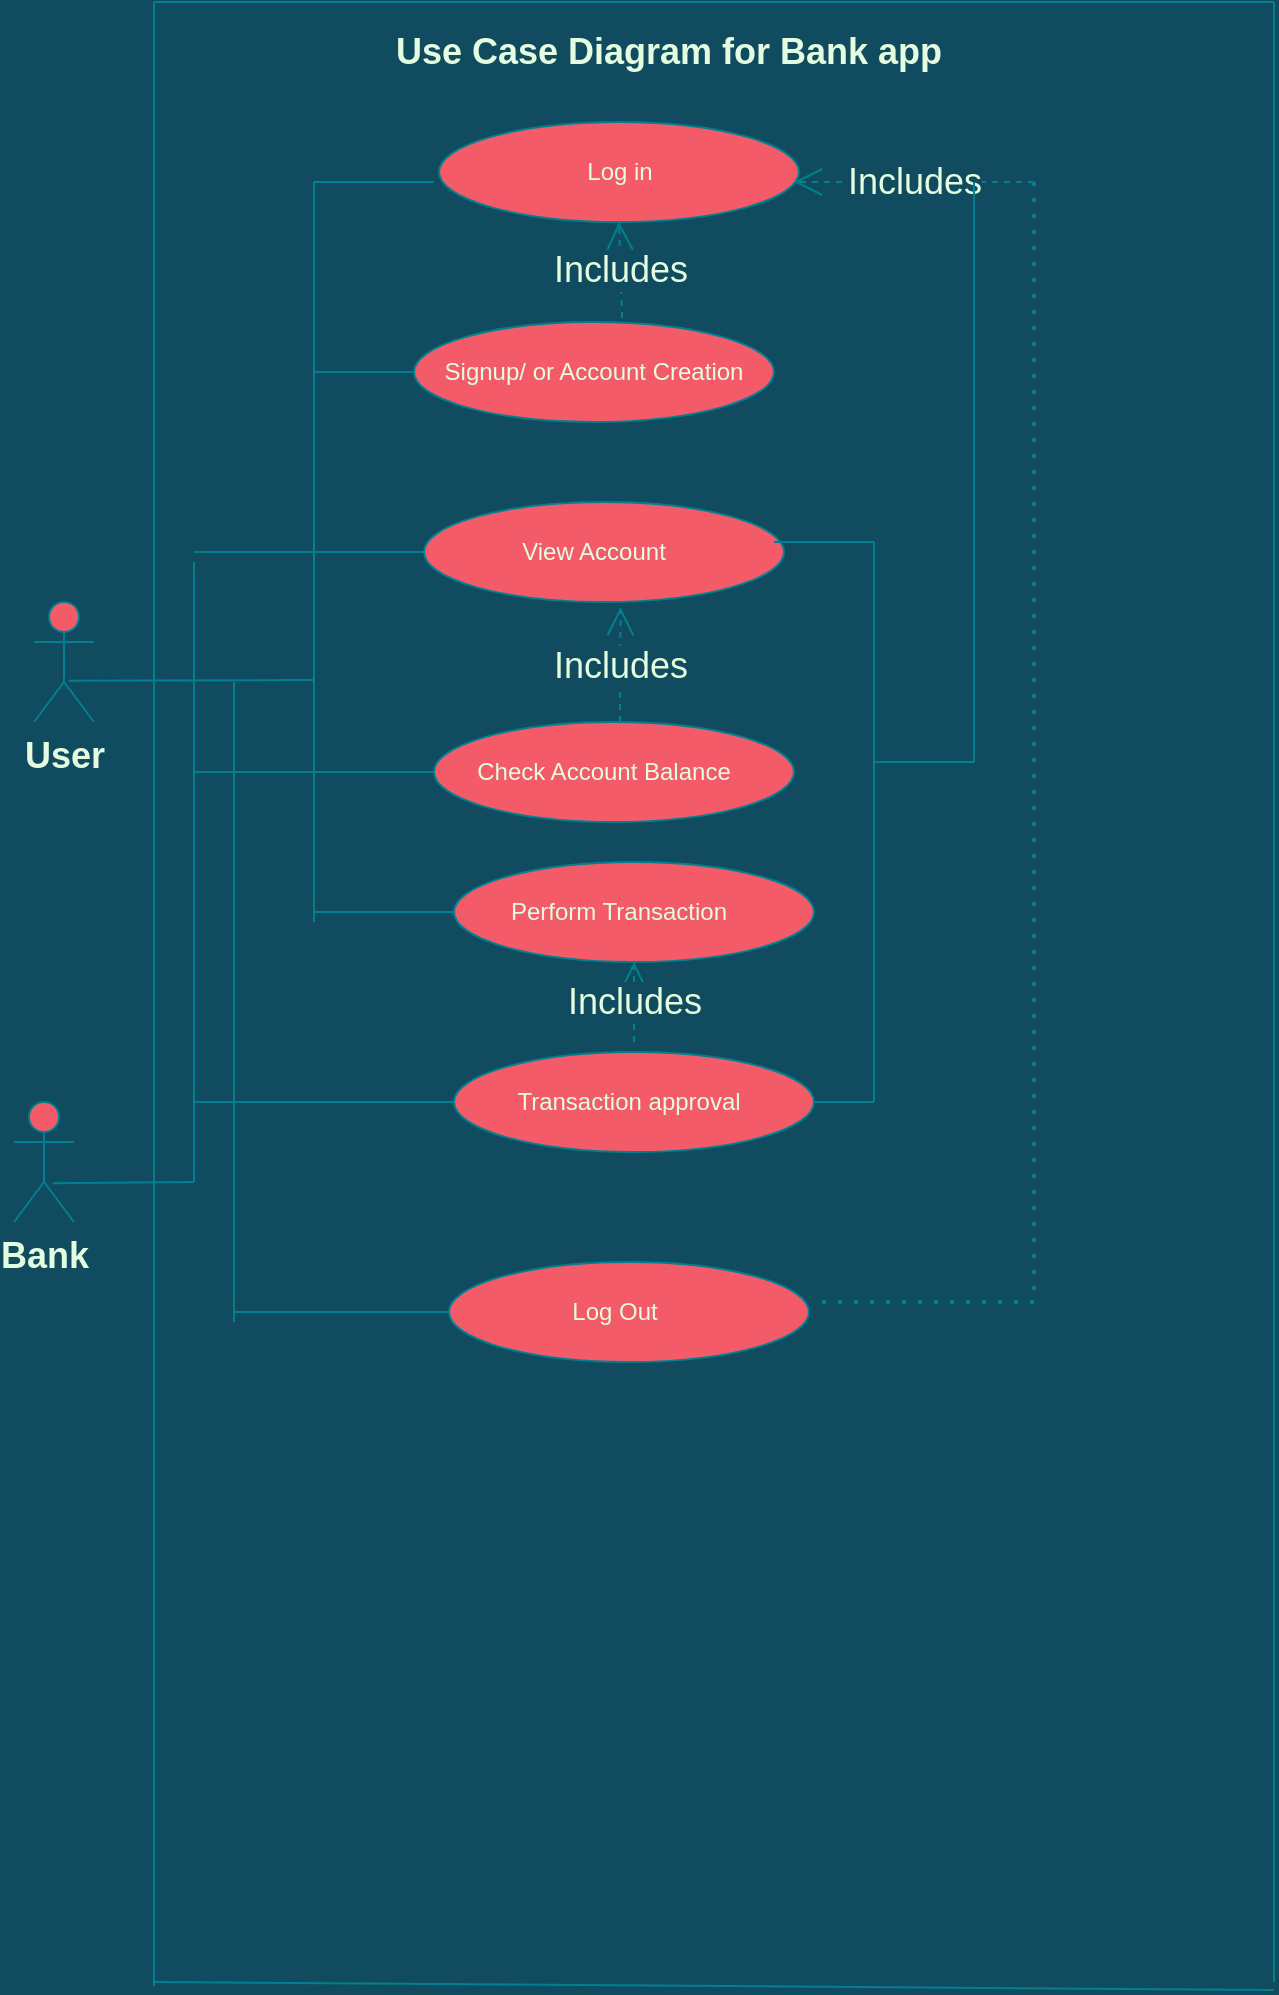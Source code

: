 <mxfile version="20.3.0" type="device"><diagram id="C5RBs43oDa-KdzZeNtuy" name="Page-1"><mxGraphModel dx="782" dy="539" grid="1" gridSize="10" guides="1" tooltips="1" connect="1" arrows="1" fold="1" page="1" pageScale="1" pageWidth="827" pageHeight="1169" background="#114B5F" math="0" shadow="0"><root><mxCell id="WIyWlLk6GJQsqaUBKTNV-0"/><mxCell id="WIyWlLk6GJQsqaUBKTNV-1" parent="WIyWlLk6GJQsqaUBKTNV-0"/><mxCell id="iKgzrybQCVj0EhVGOK0g-0" value="&lt;b&gt;&lt;font style=&quot;font-size: 18px;&quot;&gt;User&lt;/font&gt;&lt;/b&gt;" style="shape=umlActor;verticalLabelPosition=bottom;verticalAlign=top;html=1;outlineConnect=0;fillColor=#F45B69;strokeColor=#028090;fontColor=#E4FDE1;" parent="WIyWlLk6GJQsqaUBKTNV-1" vertex="1"><mxGeometry x="140" y="310" width="30" height="60" as="geometry"/></mxCell><mxCell id="iKgzrybQCVj0EhVGOK0g-2" value="&lt;span style=&quot;font-size: 18px;&quot;&gt;&lt;b&gt;Bank&lt;/b&gt;&lt;/span&gt;" style="shape=umlActor;verticalLabelPosition=bottom;verticalAlign=top;html=1;outlineConnect=0;fillColor=#F45B69;strokeColor=#028090;fontColor=#E4FDE1;" parent="WIyWlLk6GJQsqaUBKTNV-1" vertex="1"><mxGeometry x="130" y="560" width="30" height="60" as="geometry"/></mxCell><mxCell id="iKgzrybQCVj0EhVGOK0g-3" value="Log in" style="ellipse;whiteSpace=wrap;html=1;fillColor=#F45B69;strokeColor=#028090;fontColor=#E4FDE1;" parent="WIyWlLk6GJQsqaUBKTNV-1" vertex="1"><mxGeometry x="342.5" y="70" width="180" height="50" as="geometry"/></mxCell><mxCell id="iKgzrybQCVj0EhVGOK0g-4" value="" style="ellipse;whiteSpace=wrap;html=1;fillColor=#F45B69;strokeColor=#028090;fontColor=#E4FDE1;" parent="WIyWlLk6GJQsqaUBKTNV-1" vertex="1"><mxGeometry x="335" y="260" width="180" height="50" as="geometry"/></mxCell><mxCell id="iKgzrybQCVj0EhVGOK0g-5" value="" style="ellipse;whiteSpace=wrap;html=1;fillColor=#F45B69;strokeColor=#028090;fontColor=#E4FDE1;" parent="WIyWlLk6GJQsqaUBKTNV-1" vertex="1"><mxGeometry x="350" y="440" width="180" height="50" as="geometry"/></mxCell><mxCell id="iKgzrybQCVj0EhVGOK0g-8" value="Perform Transaction" style="text;html=1;strokeColor=none;fillColor=none;align=center;verticalAlign=middle;whiteSpace=wrap;rounded=0;fontColor=#E4FDE1;" parent="WIyWlLk6GJQsqaUBKTNV-1" vertex="1"><mxGeometry x="370" y="450" width="125" height="30" as="geometry"/></mxCell><mxCell id="iKgzrybQCVj0EhVGOK0g-10" value="View Account" style="text;html=1;strokeColor=none;fillColor=none;align=center;verticalAlign=middle;whiteSpace=wrap;rounded=0;fontColor=#E4FDE1;" parent="WIyWlLk6GJQsqaUBKTNV-1" vertex="1"><mxGeometry x="365" y="270" width="110" height="30" as="geometry"/></mxCell><mxCell id="iKgzrybQCVj0EhVGOK0g-11" value="" style="ellipse;whiteSpace=wrap;html=1;fillColor=#F45B69;strokeColor=#028090;fontColor=#E4FDE1;" parent="WIyWlLk6GJQsqaUBKTNV-1" vertex="1"><mxGeometry x="350" y="535" width="180" height="50" as="geometry"/></mxCell><mxCell id="iKgzrybQCVj0EhVGOK0g-12" value="Transaction approval" style="text;html=1;strokeColor=none;fillColor=none;align=center;verticalAlign=middle;whiteSpace=wrap;rounded=0;fontColor=#E4FDE1;" parent="WIyWlLk6GJQsqaUBKTNV-1" vertex="1"><mxGeometry x="375" y="545" width="125" height="30" as="geometry"/></mxCell><mxCell id="iKgzrybQCVj0EhVGOK0g-17" value="" style="ellipse;whiteSpace=wrap;html=1;fillColor=#F45B69;strokeColor=#028090;fontColor=#E4FDE1;" parent="WIyWlLk6GJQsqaUBKTNV-1" vertex="1"><mxGeometry x="340" y="370" width="180" height="50" as="geometry"/></mxCell><mxCell id="iKgzrybQCVj0EhVGOK0g-18" value="Check Account Balance" style="text;html=1;strokeColor=none;fillColor=none;align=center;verticalAlign=middle;whiteSpace=wrap;rounded=0;fontColor=#E4FDE1;" parent="WIyWlLk6GJQsqaUBKTNV-1" vertex="1"><mxGeometry x="360" y="380" width="130" height="30" as="geometry"/></mxCell><mxCell id="iKgzrybQCVj0EhVGOK0g-23" value="" style="endArrow=none;dashed=1;html=1;dashPattern=1 3;strokeWidth=2;rounded=0;fontSize=18;labelBackgroundColor=#114B5F;strokeColor=#028090;fontColor=#E4FDE1;" parent="WIyWlLk6GJQsqaUBKTNV-1" edge="1"><mxGeometry width="50" height="50" relative="1" as="geometry"><mxPoint x="640" y="100" as="sourcePoint"/><mxPoint x="640" y="660" as="targetPoint"/></mxGeometry></mxCell><mxCell id="iKgzrybQCVj0EhVGOK0g-25" value="Includes" style="endArrow=open;endSize=12;dashed=1;html=1;rounded=0;fontSize=18;entryX=0.546;entryY=1.053;entryDx=0;entryDy=0;entryPerimeter=0;labelBackgroundColor=#114B5F;strokeColor=#028090;fontColor=#E4FDE1;" parent="WIyWlLk6GJQsqaUBKTNV-1" target="iKgzrybQCVj0EhVGOK0g-4" edge="1"><mxGeometry width="160" relative="1" as="geometry"><mxPoint x="433" y="370" as="sourcePoint"/><mxPoint x="525" y="294.5" as="targetPoint"/></mxGeometry></mxCell><mxCell id="iKgzrybQCVj0EhVGOK0g-29" value="Includes" style="endArrow=open;endSize=12;dashed=1;html=1;rounded=0;fontSize=18;labelBackgroundColor=#114B5F;strokeColor=#028090;fontColor=#E4FDE1;" parent="WIyWlLk6GJQsqaUBKTNV-1" edge="1"><mxGeometry width="160" relative="1" as="geometry"><mxPoint x="440" y="530" as="sourcePoint"/><mxPoint x="440" y="490" as="targetPoint"/></mxGeometry></mxCell><mxCell id="iKgzrybQCVj0EhVGOK0g-31" value="" style="endArrow=none;html=1;rounded=0;fontSize=18;labelBackgroundColor=#114B5F;strokeColor=#028090;fontColor=#E4FDE1;" parent="WIyWlLk6GJQsqaUBKTNV-1" edge="1"><mxGeometry width="50" height="50" relative="1" as="geometry"><mxPoint x="200" y="10" as="sourcePoint"/><mxPoint x="200" y="1002" as="targetPoint"/></mxGeometry></mxCell><mxCell id="iKgzrybQCVj0EhVGOK0g-32" value="" style="endArrow=none;html=1;rounded=0;fontSize=18;labelBackgroundColor=#114B5F;strokeColor=#028090;fontColor=#E4FDE1;" parent="WIyWlLk6GJQsqaUBKTNV-1" edge="1"><mxGeometry width="50" height="50" relative="1" as="geometry"><mxPoint x="760" y="10" as="sourcePoint"/><mxPoint x="760" y="1000" as="targetPoint"/></mxGeometry></mxCell><mxCell id="iKgzrybQCVj0EhVGOK0g-33" value="" style="endArrow=none;html=1;rounded=0;fontSize=18;labelBackgroundColor=#114B5F;strokeColor=#028090;fontColor=#E4FDE1;" parent="WIyWlLk6GJQsqaUBKTNV-1" edge="1"><mxGeometry width="50" height="50" relative="1" as="geometry"><mxPoint x="760" y="1004" as="sourcePoint"/><mxPoint x="200" y="1000" as="targetPoint"/></mxGeometry></mxCell><mxCell id="iKgzrybQCVj0EhVGOK0g-35" value="" style="endArrow=none;html=1;rounded=0;fontSize=18;labelBackgroundColor=#114B5F;strokeColor=#028090;fontColor=#E4FDE1;" parent="WIyWlLk6GJQsqaUBKTNV-1" edge="1"><mxGeometry width="50" height="50" relative="1" as="geometry"><mxPoint x="280" y="470" as="sourcePoint"/><mxPoint x="280" y="100" as="targetPoint"/></mxGeometry></mxCell><mxCell id="iKgzrybQCVj0EhVGOK0g-37" value="" style="endArrow=none;html=1;rounded=0;fontSize=18;entryX=0;entryY=0.5;entryDx=0;entryDy=0;labelBackgroundColor=#114B5F;strokeColor=#028090;fontColor=#E4FDE1;" parent="WIyWlLk6GJQsqaUBKTNV-1" target="iKgzrybQCVj0EhVGOK0g-4" edge="1"><mxGeometry width="50" height="50" relative="1" as="geometry"><mxPoint x="220" y="285" as="sourcePoint"/><mxPoint x="440" y="360" as="targetPoint"/></mxGeometry></mxCell><mxCell id="iKgzrybQCVj0EhVGOK0g-38" value="" style="endArrow=none;html=1;rounded=0;fontSize=18;entryX=0;entryY=0.5;entryDx=0;entryDy=0;labelBackgroundColor=#114B5F;strokeColor=#028090;fontColor=#E4FDE1;" parent="WIyWlLk6GJQsqaUBKTNV-1" target="iKgzrybQCVj0EhVGOK0g-17" edge="1"><mxGeometry width="50" height="50" relative="1" as="geometry"><mxPoint x="220" y="395" as="sourcePoint"/><mxPoint x="330" y="380" as="targetPoint"/></mxGeometry></mxCell><mxCell id="iKgzrybQCVj0EhVGOK0g-39" value="" style="endArrow=none;html=1;rounded=0;fontSize=18;entryX=0;entryY=0.5;entryDx=0;entryDy=0;labelBackgroundColor=#114B5F;strokeColor=#028090;fontColor=#E4FDE1;" parent="WIyWlLk6GJQsqaUBKTNV-1" target="iKgzrybQCVj0EhVGOK0g-5" edge="1"><mxGeometry width="50" height="50" relative="1" as="geometry"><mxPoint x="280" y="465" as="sourcePoint"/><mxPoint x="340" y="460" as="targetPoint"/></mxGeometry></mxCell><mxCell id="iKgzrybQCVj0EhVGOK0g-41" value="" style="endArrow=none;html=1;rounded=0;fontSize=18;exitX=0.578;exitY=0.656;exitDx=0;exitDy=0;exitPerimeter=0;fontStyle=1;labelBackgroundColor=#114B5F;strokeColor=#028090;fontColor=#E4FDE1;" parent="WIyWlLk6GJQsqaUBKTNV-1" source="iKgzrybQCVj0EhVGOK0g-0" edge="1"><mxGeometry width="50" height="50" relative="1" as="geometry"><mxPoint x="90" y="430" as="sourcePoint"/><mxPoint x="280" y="349" as="targetPoint"/></mxGeometry></mxCell><mxCell id="iKgzrybQCVj0EhVGOK0g-47" value="" style="endArrow=none;html=1;rounded=0;fontSize=18;fontStyle=1;entryX=0.644;entryY=0.678;entryDx=0;entryDy=0;entryPerimeter=0;labelBackgroundColor=#114B5F;strokeColor=#028090;fontColor=#E4FDE1;" parent="WIyWlLk6GJQsqaUBKTNV-1" target="iKgzrybQCVj0EhVGOK0g-2" edge="1"><mxGeometry width="50" height="50" relative="1" as="geometry"><mxPoint x="220" y="600" as="sourcePoint"/><mxPoint x="170" y="600" as="targetPoint"/></mxGeometry></mxCell><mxCell id="iKgzrybQCVj0EhVGOK0g-54" value="" style="ellipse;whiteSpace=wrap;html=1;fillColor=#F45B69;strokeColor=#028090;fontColor=#E4FDE1;" parent="WIyWlLk6GJQsqaUBKTNV-1" vertex="1"><mxGeometry x="330" y="170" width="180" height="50" as="geometry"/></mxCell><mxCell id="iKgzrybQCVj0EhVGOK0g-55" value="Signup/ or Account Creation" style="text;html=1;strokeColor=none;fillColor=none;align=center;verticalAlign=middle;whiteSpace=wrap;rounded=0;fontColor=#E4FDE1;" parent="WIyWlLk6GJQsqaUBKTNV-1" vertex="1"><mxGeometry x="340" y="180" width="160" height="30" as="geometry"/></mxCell><mxCell id="iKgzrybQCVj0EhVGOK0g-58" value="Includes" style="endArrow=open;endSize=12;dashed=1;html=1;rounded=0;fontSize=18;entryX=0.5;entryY=1;entryDx=0;entryDy=0;labelBackgroundColor=#114B5F;strokeColor=#028090;fontColor=#E4FDE1;exitX=0.578;exitY=-0.04;exitDx=0;exitDy=0;exitPerimeter=0;" parent="WIyWlLk6GJQsqaUBKTNV-1" source="iKgzrybQCVj0EhVGOK0g-54" target="iKgzrybQCVj0EhVGOK0g-3" edge="1"><mxGeometry width="160" relative="1" as="geometry"><mxPoint x="650" y="295" as="sourcePoint"/><mxPoint x="525" y="294.5" as="targetPoint"/></mxGeometry></mxCell><mxCell id="iKgzrybQCVj0EhVGOK0g-61" value="" style="ellipse;whiteSpace=wrap;html=1;fillColor=#F45B69;strokeColor=#028090;fontColor=#E4FDE1;" parent="WIyWlLk6GJQsqaUBKTNV-1" vertex="1"><mxGeometry x="347.5" y="640" width="180" height="50" as="geometry"/></mxCell><mxCell id="iKgzrybQCVj0EhVGOK0g-62" value="Log Out" style="text;html=1;strokeColor=none;fillColor=none;align=center;verticalAlign=middle;whiteSpace=wrap;rounded=0;fontColor=#E4FDE1;" parent="WIyWlLk6GJQsqaUBKTNV-1" vertex="1"><mxGeometry x="367.5" y="650" width="125" height="30" as="geometry"/></mxCell><mxCell id="iKgzrybQCVj0EhVGOK0g-63" value="" style="endArrow=none;dashed=1;html=1;dashPattern=1 3;strokeWidth=2;rounded=0;fontSize=18;labelBackgroundColor=#114B5F;strokeColor=#028090;fontColor=#E4FDE1;" parent="WIyWlLk6GJQsqaUBKTNV-1" edge="1"><mxGeometry width="50" height="50" relative="1" as="geometry"><mxPoint x="640" y="660" as="sourcePoint"/><mxPoint x="530" y="660" as="targetPoint"/></mxGeometry></mxCell><mxCell id="iKgzrybQCVj0EhVGOK0g-64" value="Includes" style="endArrow=open;endSize=12;dashed=1;html=1;rounded=0;fontSize=18;labelBackgroundColor=#114B5F;strokeColor=#028090;fontColor=#E4FDE1;" parent="WIyWlLk6GJQsqaUBKTNV-1" edge="1"><mxGeometry width="160" relative="1" as="geometry"><mxPoint x="640" y="100" as="sourcePoint"/><mxPoint x="520" y="100" as="targetPoint"/></mxGeometry></mxCell><mxCell id="iKgzrybQCVj0EhVGOK0g-65" value="" style="endArrow=none;html=1;rounded=0;fontSize=18;labelBackgroundColor=#114B5F;strokeColor=#028090;fontColor=#E4FDE1;" parent="WIyWlLk6GJQsqaUBKTNV-1" edge="1"><mxGeometry width="50" height="50" relative="1" as="geometry"><mxPoint x="560" y="560" as="sourcePoint"/><mxPoint x="560" y="280" as="targetPoint"/></mxGeometry></mxCell><mxCell id="iKgzrybQCVj0EhVGOK0g-67" value="" style="endArrow=none;html=1;rounded=0;fontSize=18;labelBackgroundColor=#114B5F;strokeColor=#028090;fontColor=#E4FDE1;" parent="WIyWlLk6GJQsqaUBKTNV-1" edge="1"><mxGeometry width="50" height="50" relative="1" as="geometry"><mxPoint x="510" y="280" as="sourcePoint"/><mxPoint x="560" y="280" as="targetPoint"/></mxGeometry></mxCell><mxCell id="iKgzrybQCVj0EhVGOK0g-68" value="" style="endArrow=none;html=1;rounded=0;fontSize=18;labelBackgroundColor=#114B5F;strokeColor=#028090;fontColor=#E4FDE1;exitX=1;exitY=0.5;exitDx=0;exitDy=0;" parent="WIyWlLk6GJQsqaUBKTNV-1" source="iKgzrybQCVj0EhVGOK0g-11" edge="1"><mxGeometry width="50" height="50" relative="1" as="geometry"><mxPoint x="520" y="290" as="sourcePoint"/><mxPoint x="560" y="560" as="targetPoint"/></mxGeometry></mxCell><mxCell id="iKgzrybQCVj0EhVGOK0g-69" value="" style="endArrow=none;html=1;rounded=0;fontSize=18;labelBackgroundColor=#114B5F;strokeColor=#028090;fontColor=#E4FDE1;" parent="WIyWlLk6GJQsqaUBKTNV-1" edge="1"><mxGeometry width="50" height="50" relative="1" as="geometry"><mxPoint x="560" y="390" as="sourcePoint"/><mxPoint x="610" y="390" as="targetPoint"/></mxGeometry></mxCell><mxCell id="iKgzrybQCVj0EhVGOK0g-70" value="" style="endArrow=none;html=1;rounded=0;fontSize=18;labelBackgroundColor=#114B5F;strokeColor=#028090;fontColor=#E4FDE1;" parent="WIyWlLk6GJQsqaUBKTNV-1" edge="1"><mxGeometry width="50" height="50" relative="1" as="geometry"><mxPoint x="610" y="100" as="sourcePoint"/><mxPoint x="610" y="390" as="targetPoint"/></mxGeometry></mxCell><mxCell id="iKgzrybQCVj0EhVGOK0g-71" value="" style="endArrow=none;html=1;rounded=0;fontSize=18;labelBackgroundColor=#114B5F;strokeColor=#028090;fontColor=#E4FDE1;" parent="WIyWlLk6GJQsqaUBKTNV-1" edge="1"><mxGeometry width="50" height="50" relative="1" as="geometry"><mxPoint x="280" y="100" as="sourcePoint"/><mxPoint x="340" y="100" as="targetPoint"/></mxGeometry></mxCell><mxCell id="iKgzrybQCVj0EhVGOK0g-72" value="" style="endArrow=none;html=1;rounded=0;fontSize=18;entryX=0;entryY=0.5;entryDx=0;entryDy=0;labelBackgroundColor=#114B5F;strokeColor=#028090;fontColor=#E4FDE1;" parent="WIyWlLk6GJQsqaUBKTNV-1" target="iKgzrybQCVj0EhVGOK0g-54" edge="1"><mxGeometry width="50" height="50" relative="1" as="geometry"><mxPoint x="280" y="195" as="sourcePoint"/><mxPoint x="345" y="295" as="targetPoint"/></mxGeometry></mxCell><mxCell id="iKgzrybQCVj0EhVGOK0g-73" value="" style="endArrow=none;html=1;rounded=0;fontSize=18;labelBackgroundColor=#114B5F;strokeColor=#028090;fontColor=#E4FDE1;" parent="WIyWlLk6GJQsqaUBKTNV-1" edge="1"><mxGeometry width="50" height="50" relative="1" as="geometry"><mxPoint x="220" y="560" as="sourcePoint"/><mxPoint x="220" y="600" as="targetPoint"/></mxGeometry></mxCell><mxCell id="iKgzrybQCVj0EhVGOK0g-74" value="" style="endArrow=none;html=1;rounded=0;fontSize=18;labelBackgroundColor=#114B5F;strokeColor=#028090;fontColor=#E4FDE1;exitX=0;exitY=0.5;exitDx=0;exitDy=0;" parent="WIyWlLk6GJQsqaUBKTNV-1" source="iKgzrybQCVj0EhVGOK0g-11" edge="1"><mxGeometry width="50" height="50" relative="1" as="geometry"><mxPoint x="220" y="560" as="sourcePoint"/><mxPoint x="220" y="560" as="targetPoint"/></mxGeometry></mxCell><mxCell id="iKgzrybQCVj0EhVGOK0g-75" value="" style="endArrow=none;html=1;rounded=0;fontSize=18;fontStyle=1;labelBackgroundColor=#114B5F;strokeColor=#028090;fontColor=#E4FDE1;" parent="WIyWlLk6GJQsqaUBKTNV-1" edge="1"><mxGeometry width="50" height="50" relative="1" as="geometry"><mxPoint x="240" y="670" as="sourcePoint"/><mxPoint x="240" y="350" as="targetPoint"/></mxGeometry></mxCell><mxCell id="iKgzrybQCVj0EhVGOK0g-76" value="" style="endArrow=none;html=1;rounded=0;fontSize=18;fontStyle=1;labelBackgroundColor=#114B5F;strokeColor=#028090;fontColor=#E4FDE1;exitX=0;exitY=0.5;exitDx=0;exitDy=0;" parent="WIyWlLk6GJQsqaUBKTNV-1" source="iKgzrybQCVj0EhVGOK0g-61" edge="1"><mxGeometry width="50" height="50" relative="1" as="geometry"><mxPoint x="250" y="680" as="sourcePoint"/><mxPoint x="240" y="665" as="targetPoint"/></mxGeometry></mxCell><mxCell id="iKgzrybQCVj0EhVGOK0g-77" value="" style="endArrow=none;html=1;rounded=0;fontSize=18;labelBackgroundColor=#114B5F;strokeColor=#028090;fontColor=#E4FDE1;" parent="WIyWlLk6GJQsqaUBKTNV-1" edge="1"><mxGeometry width="50" height="50" relative="1" as="geometry"><mxPoint x="760" y="10" as="sourcePoint"/><mxPoint x="200" y="10" as="targetPoint"/></mxGeometry></mxCell><mxCell id="iKgzrybQCVj0EhVGOK0g-78" value="&lt;font style=&quot;font-size: 18px;&quot;&gt;&lt;b&gt;Use Case Diagram for Bank app&lt;/b&gt;&lt;/font&gt;" style="text;html=1;strokeColor=none;fillColor=none;align=center;verticalAlign=middle;whiteSpace=wrap;rounded=0;fontColor=#E4FDE1;" parent="WIyWlLk6GJQsqaUBKTNV-1" vertex="1"><mxGeometry x="285" y="20" width="345" height="30" as="geometry"/></mxCell><mxCell id="iKgzrybQCVj0EhVGOK0g-79" value="" style="endArrow=none;html=1;rounded=0;fontSize=18;labelBackgroundColor=#114B5F;strokeColor=#028090;fontColor=#E4FDE1;" parent="WIyWlLk6GJQsqaUBKTNV-1" edge="1"><mxGeometry width="50" height="50" relative="1" as="geometry"><mxPoint x="220" y="290" as="sourcePoint"/><mxPoint x="220" y="560" as="targetPoint"/></mxGeometry></mxCell></root></mxGraphModel></diagram></mxfile>